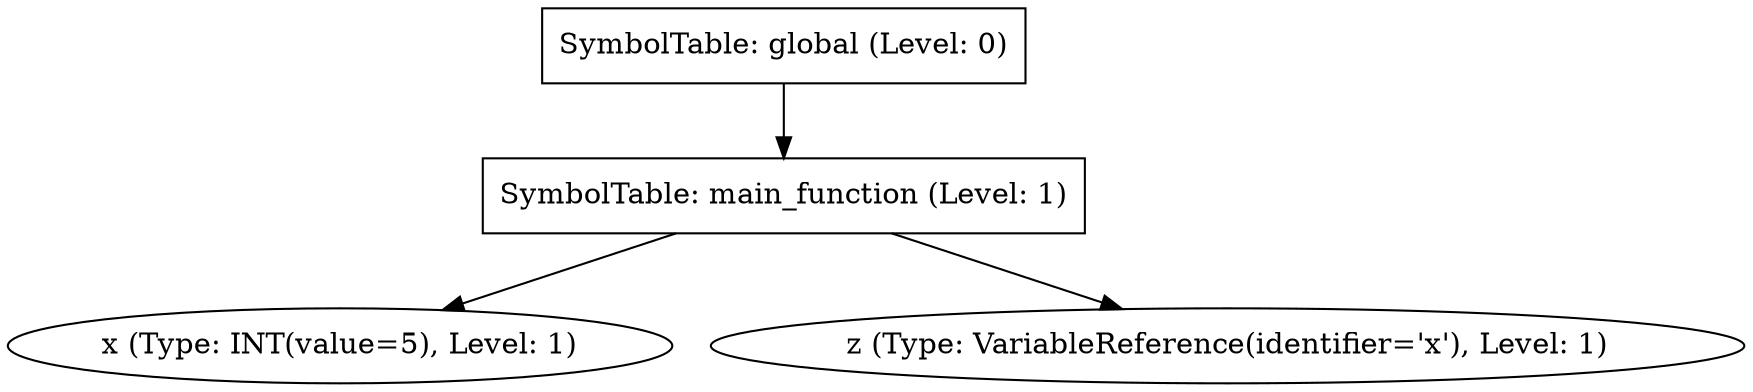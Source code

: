 digraph ExpressionGraph {
symbol_table_4341335376 [label="SymbolTable: global (Level: 0)", shape=box];
symbol_table_4341339360 [label="SymbolTable: main_function (Level: 1)", shape=box];
symbol_table_4341335376 -> symbol_table_4341339360;
symbol_4341344496 [label="x (Type: INT(value=5), Level: 1)", shape=ellipse];
symbol_table_4341339360 -> symbol_4341344496;
symbol_4341345072 [label="z (Type: VariableReference(identifier='x'), Level: 1)", shape=ellipse];
symbol_table_4341339360 -> symbol_4341345072;
}

